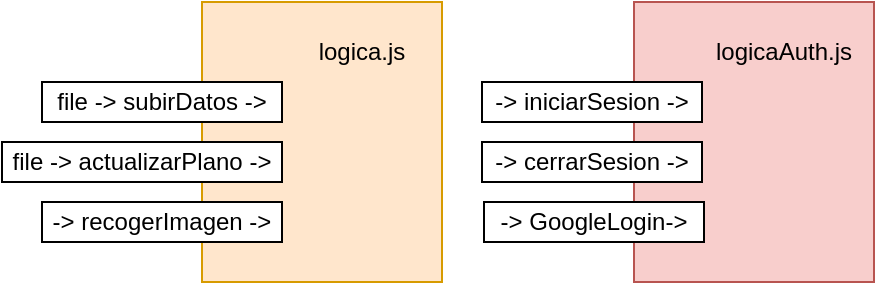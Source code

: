 <mxfile version="17.4.2" type="device"><diagram id="4Vr60jsClk9ROUya84xx" name="Page-1"><mxGraphModel dx="1038" dy="564" grid="1" gridSize="10" guides="1" tooltips="1" connect="1" arrows="1" fold="1" page="1" pageScale="1" pageWidth="827" pageHeight="1169" math="0" shadow="0"><root><mxCell id="0"/><mxCell id="1" parent="0"/><mxCell id="pS7fRpcQ6JW3cy48Loc5-4" value="" style="rounded=0;whiteSpace=wrap;html=1;fillColor=#ffe6cc;strokeColor=#d79b00;" vertex="1" parent="1"><mxGeometry x="120" y="20" width="120" height="140" as="geometry"/></mxCell><mxCell id="pS7fRpcQ6JW3cy48Loc5-1" value="&lt;div&gt;file -&amp;gt; actualizarPlano -&amp;gt; &lt;br&gt;&lt;/div&gt;" style="rounded=0;whiteSpace=wrap;html=1;autosize=1;" vertex="1" parent="1"><mxGeometry x="20" y="90" width="140" height="20" as="geometry"/></mxCell><mxCell id="pS7fRpcQ6JW3cy48Loc5-2" value="&lt;div&gt;file -&amp;gt; subirDatos -&amp;gt; &lt;/div&gt;" style="rounded=0;whiteSpace=wrap;html=1;autosize=1;" vertex="1" parent="1"><mxGeometry x="40" y="60" width="120" height="20" as="geometry"/></mxCell><mxCell id="pS7fRpcQ6JW3cy48Loc5-3" value="&lt;div&gt;-&amp;gt; recogerImagen -&amp;gt; &lt;br&gt;&lt;/div&gt;" style="rounded=0;whiteSpace=wrap;html=1;autosize=1;" vertex="1" parent="1"><mxGeometry x="40" y="120" width="120" height="20" as="geometry"/></mxCell><mxCell id="pS7fRpcQ6JW3cy48Loc5-5" value="logica.js" style="text;html=1;strokeColor=none;fillColor=none;align=center;verticalAlign=middle;whiteSpace=wrap;rounded=0;" vertex="1" parent="1"><mxGeometry x="170" y="30" width="60" height="30" as="geometry"/></mxCell><mxCell id="pS7fRpcQ6JW3cy48Loc5-6" value="" style="rounded=0;whiteSpace=wrap;html=1;fillColor=#f8cecc;strokeColor=#b85450;" vertex="1" parent="1"><mxGeometry x="336" y="20" width="120" height="140" as="geometry"/></mxCell><mxCell id="pS7fRpcQ6JW3cy48Loc5-7" value="&lt;div&gt;-&amp;gt; cerrarSesion -&amp;gt; &lt;br&gt;&lt;/div&gt;" style="rounded=0;whiteSpace=wrap;html=1;autosize=1;" vertex="1" parent="1"><mxGeometry x="260" y="90" width="110" height="20" as="geometry"/></mxCell><mxCell id="pS7fRpcQ6JW3cy48Loc5-8" value="&lt;div&gt;-&amp;gt; iniciarSesion -&amp;gt; &lt;br&gt;&lt;/div&gt;" style="rounded=0;whiteSpace=wrap;html=1;autosize=1;" vertex="1" parent="1"><mxGeometry x="260" y="60" width="110" height="20" as="geometry"/></mxCell><mxCell id="pS7fRpcQ6JW3cy48Loc5-9" value="&lt;div&gt;-&amp;gt; GoogleLogin-&amp;gt;&lt;br&gt;&lt;/div&gt;" style="rounded=0;whiteSpace=wrap;html=1;autosize=1;" vertex="1" parent="1"><mxGeometry x="261" y="120" width="110" height="20" as="geometry"/></mxCell><mxCell id="pS7fRpcQ6JW3cy48Loc5-10" value="logicaAuth.js" style="text;html=1;strokeColor=none;fillColor=none;align=center;verticalAlign=middle;whiteSpace=wrap;rounded=0;" vertex="1" parent="1"><mxGeometry x="376" y="30" width="70" height="30" as="geometry"/></mxCell></root></mxGraphModel></diagram></mxfile>